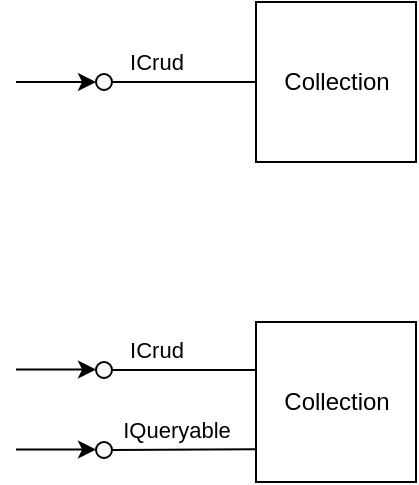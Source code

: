 <mxfile version="20.6.2" type="device"><diagram id="yyt8rdYI4vO3xpr6qW04" name="Pagina-1"><mxGraphModel dx="410" dy="343" grid="1" gridSize="10" guides="1" tooltips="1" connect="1" arrows="1" fold="1" page="1" pageScale="1" pageWidth="3300" pageHeight="4681" math="0" shadow="0"><root><mxCell id="0"/><mxCell id="1" parent="0"/><mxCell id="bs5O8ypOxbE9PTm1Grng-8" value="Collection" style="html=1;rounded=0;" vertex="1" parent="1"><mxGeometry x="160" y="80" width="80" height="80" as="geometry"/></mxCell><mxCell id="bs5O8ypOxbE9PTm1Grng-9" value="" style="endArrow=none;html=1;rounded=0;align=center;verticalAlign=top;endFill=0;labelBackgroundColor=none;endSize=2;" edge="1" source="bs5O8ypOxbE9PTm1Grng-8" target="bs5O8ypOxbE9PTm1Grng-10" parent="1"><mxGeometry relative="1" as="geometry"/></mxCell><mxCell id="bs5O8ypOxbE9PTm1Grng-11" value="ICrud" style="edgeLabel;html=1;align=center;verticalAlign=middle;resizable=0;points=[];" vertex="1" connectable="0" parent="bs5O8ypOxbE9PTm1Grng-9"><mxGeometry x="0.5" y="-1" relative="1" as="geometry"><mxPoint x="4" y="-9" as="offset"/></mxGeometry></mxCell><mxCell id="bs5O8ypOxbE9PTm1Grng-10" value="" style="ellipse;html=1;fontSize=11;align=center;fillColor=none;points=[];aspect=fixed;resizable=0;verticalAlign=bottom;labelPosition=center;verticalLabelPosition=top;flipH=1;" vertex="1" parent="1"><mxGeometry x="80" y="116" width="8" height="8" as="geometry"/></mxCell><mxCell id="bs5O8ypOxbE9PTm1Grng-12" value="Collection" style="html=1;rounded=0;" vertex="1" parent="1"><mxGeometry x="160" y="240" width="80" height="80" as="geometry"/></mxCell><mxCell id="bs5O8ypOxbE9PTm1Grng-13" value="" style="endArrow=none;html=1;rounded=0;align=center;verticalAlign=top;endFill=0;labelBackgroundColor=none;endSize=2;exitX=-0.001;exitY=0.796;exitDx=0;exitDy=0;exitPerimeter=0;" edge="1" parent="1" source="bs5O8ypOxbE9PTm1Grng-12" target="bs5O8ypOxbE9PTm1Grng-15"><mxGeometry relative="1" as="geometry"/></mxCell><mxCell id="bs5O8ypOxbE9PTm1Grng-14" value="IQueryable" style="edgeLabel;html=1;align=center;verticalAlign=middle;resizable=0;points=[];" vertex="1" connectable="0" parent="bs5O8ypOxbE9PTm1Grng-13"><mxGeometry x="0.5" y="-1" relative="1" as="geometry"><mxPoint x="14" y="-9" as="offset"/></mxGeometry></mxCell><mxCell id="bs5O8ypOxbE9PTm1Grng-15" value="" style="ellipse;html=1;fontSize=11;align=center;fillColor=none;points=[];aspect=fixed;resizable=0;verticalAlign=bottom;labelPosition=center;verticalLabelPosition=top;flipH=1;" vertex="1" parent="1"><mxGeometry x="80" y="300" width="8" height="8" as="geometry"/></mxCell><mxCell id="bs5O8ypOxbE9PTm1Grng-16" value="" style="endArrow=none;html=1;rounded=0;align=center;verticalAlign=top;endFill=0;labelBackgroundColor=none;endSize=2;" edge="1" parent="1" target="bs5O8ypOxbE9PTm1Grng-18"><mxGeometry relative="1" as="geometry"><mxPoint x="160" y="264" as="sourcePoint"/></mxGeometry></mxCell><mxCell id="bs5O8ypOxbE9PTm1Grng-17" value="ICrud" style="edgeLabel;html=1;align=center;verticalAlign=middle;resizable=0;points=[];" vertex="1" connectable="0" parent="bs5O8ypOxbE9PTm1Grng-16"><mxGeometry x="0.5" y="-1" relative="1" as="geometry"><mxPoint x="4" y="-9" as="offset"/></mxGeometry></mxCell><mxCell id="bs5O8ypOxbE9PTm1Grng-18" value="" style="ellipse;html=1;fontSize=11;align=center;fillColor=none;points=[];aspect=fixed;resizable=0;verticalAlign=bottom;labelPosition=center;verticalLabelPosition=top;flipH=1;" vertex="1" parent="1"><mxGeometry x="80" y="260" width="8" height="8" as="geometry"/></mxCell><mxCell id="bs5O8ypOxbE9PTm1Grng-19" value="" style="endArrow=classic;html=1;rounded=0;" edge="1" parent="1"><mxGeometry width="50" height="50" relative="1" as="geometry"><mxPoint x="40" y="120" as="sourcePoint"/><mxPoint x="80" y="120" as="targetPoint"/></mxGeometry></mxCell><mxCell id="bs5O8ypOxbE9PTm1Grng-20" value="" style="endArrow=classic;html=1;rounded=0;" edge="1" parent="1"><mxGeometry width="50" height="50" relative="1" as="geometry"><mxPoint x="40" y="263.8" as="sourcePoint"/><mxPoint x="80" y="263.8" as="targetPoint"/></mxGeometry></mxCell><mxCell id="bs5O8ypOxbE9PTm1Grng-21" value="" style="endArrow=classic;html=1;rounded=0;" edge="1" parent="1"><mxGeometry width="50" height="50" relative="1" as="geometry"><mxPoint x="40" y="303.8" as="sourcePoint"/><mxPoint x="80" y="303.8" as="targetPoint"/></mxGeometry></mxCell></root></mxGraphModel></diagram></mxfile>